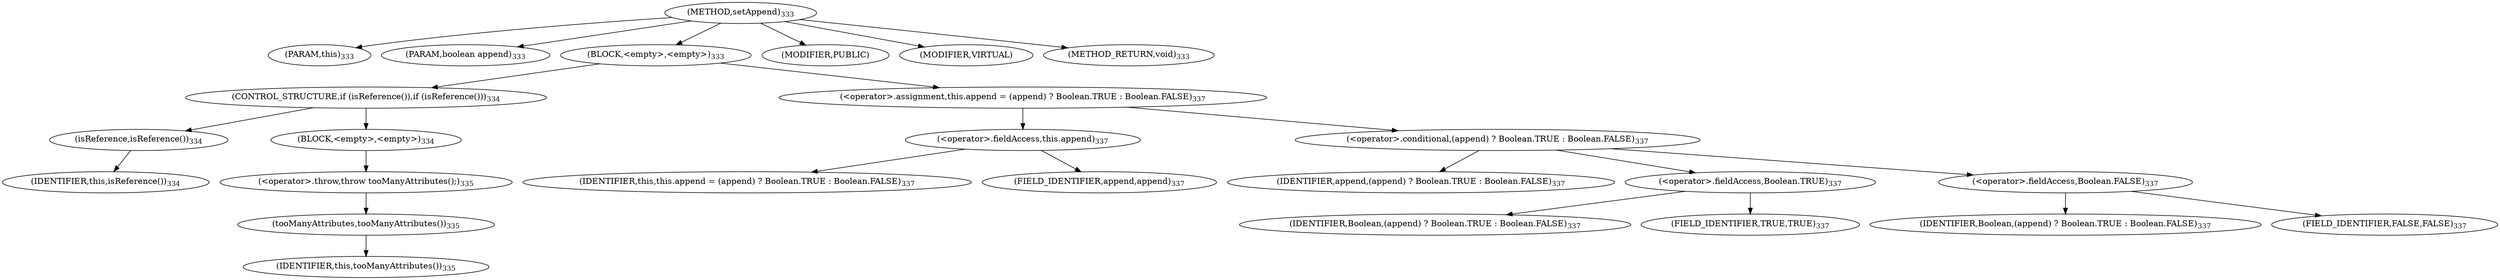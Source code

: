 digraph "setAppend" {  
"661" [label = <(METHOD,setAppend)<SUB>333</SUB>> ]
"61" [label = <(PARAM,this)<SUB>333</SUB>> ]
"662" [label = <(PARAM,boolean append)<SUB>333</SUB>> ]
"663" [label = <(BLOCK,&lt;empty&gt;,&lt;empty&gt;)<SUB>333</SUB>> ]
"664" [label = <(CONTROL_STRUCTURE,if (isReference()),if (isReference()))<SUB>334</SUB>> ]
"665" [label = <(isReference,isReference())<SUB>334</SUB>> ]
"60" [label = <(IDENTIFIER,this,isReference())<SUB>334</SUB>> ]
"666" [label = <(BLOCK,&lt;empty&gt;,&lt;empty&gt;)<SUB>334</SUB>> ]
"667" [label = <(&lt;operator&gt;.throw,throw tooManyAttributes();)<SUB>335</SUB>> ]
"668" [label = <(tooManyAttributes,tooManyAttributes())<SUB>335</SUB>> ]
"62" [label = <(IDENTIFIER,this,tooManyAttributes())<SUB>335</SUB>> ]
"669" [label = <(&lt;operator&gt;.assignment,this.append = (append) ? Boolean.TRUE : Boolean.FALSE)<SUB>337</SUB>> ]
"670" [label = <(&lt;operator&gt;.fieldAccess,this.append)<SUB>337</SUB>> ]
"63" [label = <(IDENTIFIER,this,this.append = (append) ? Boolean.TRUE : Boolean.FALSE)<SUB>337</SUB>> ]
"671" [label = <(FIELD_IDENTIFIER,append,append)<SUB>337</SUB>> ]
"672" [label = <(&lt;operator&gt;.conditional,(append) ? Boolean.TRUE : Boolean.FALSE)<SUB>337</SUB>> ]
"673" [label = <(IDENTIFIER,append,(append) ? Boolean.TRUE : Boolean.FALSE)<SUB>337</SUB>> ]
"674" [label = <(&lt;operator&gt;.fieldAccess,Boolean.TRUE)<SUB>337</SUB>> ]
"675" [label = <(IDENTIFIER,Boolean,(append) ? Boolean.TRUE : Boolean.FALSE)<SUB>337</SUB>> ]
"676" [label = <(FIELD_IDENTIFIER,TRUE,TRUE)<SUB>337</SUB>> ]
"677" [label = <(&lt;operator&gt;.fieldAccess,Boolean.FALSE)<SUB>337</SUB>> ]
"678" [label = <(IDENTIFIER,Boolean,(append) ? Boolean.TRUE : Boolean.FALSE)<SUB>337</SUB>> ]
"679" [label = <(FIELD_IDENTIFIER,FALSE,FALSE)<SUB>337</SUB>> ]
"680" [label = <(MODIFIER,PUBLIC)> ]
"681" [label = <(MODIFIER,VIRTUAL)> ]
"682" [label = <(METHOD_RETURN,void)<SUB>333</SUB>> ]
  "661" -> "61" 
  "661" -> "662" 
  "661" -> "663" 
  "661" -> "680" 
  "661" -> "681" 
  "661" -> "682" 
  "663" -> "664" 
  "663" -> "669" 
  "664" -> "665" 
  "664" -> "666" 
  "665" -> "60" 
  "666" -> "667" 
  "667" -> "668" 
  "668" -> "62" 
  "669" -> "670" 
  "669" -> "672" 
  "670" -> "63" 
  "670" -> "671" 
  "672" -> "673" 
  "672" -> "674" 
  "672" -> "677" 
  "674" -> "675" 
  "674" -> "676" 
  "677" -> "678" 
  "677" -> "679" 
}
